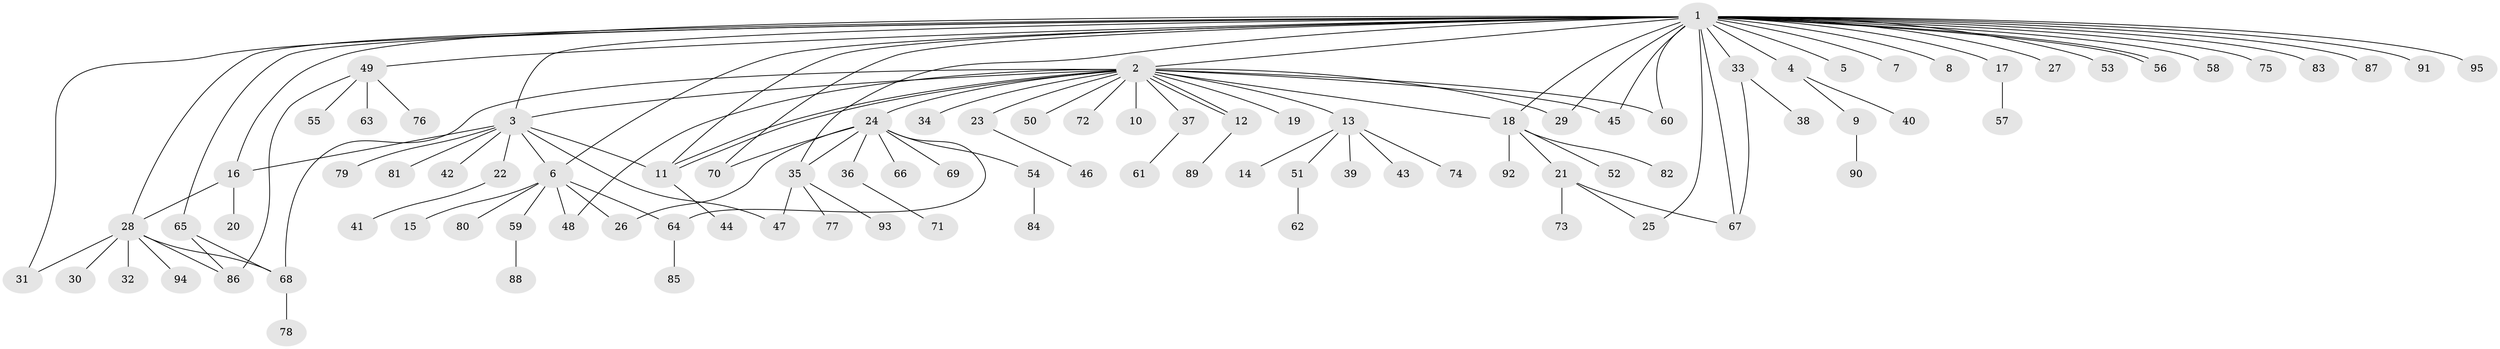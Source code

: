 // coarse degree distribution, {32: 0.013513513513513514, 17: 0.013513513513513514, 10: 0.013513513513513514, 3: 0.08108108108108109, 1: 0.6621621621621622, 7: 0.02702702702702703, 2: 0.13513513513513514, 5: 0.02702702702702703, 12: 0.013513513513513514, 4: 0.013513513513513514}
// Generated by graph-tools (version 1.1) at 2025/51/02/27/25 19:51:56]
// undirected, 95 vertices, 121 edges
graph export_dot {
graph [start="1"]
  node [color=gray90,style=filled];
  1;
  2;
  3;
  4;
  5;
  6;
  7;
  8;
  9;
  10;
  11;
  12;
  13;
  14;
  15;
  16;
  17;
  18;
  19;
  20;
  21;
  22;
  23;
  24;
  25;
  26;
  27;
  28;
  29;
  30;
  31;
  32;
  33;
  34;
  35;
  36;
  37;
  38;
  39;
  40;
  41;
  42;
  43;
  44;
  45;
  46;
  47;
  48;
  49;
  50;
  51;
  52;
  53;
  54;
  55;
  56;
  57;
  58;
  59;
  60;
  61;
  62;
  63;
  64;
  65;
  66;
  67;
  68;
  69;
  70;
  71;
  72;
  73;
  74;
  75;
  76;
  77;
  78;
  79;
  80;
  81;
  82;
  83;
  84;
  85;
  86;
  87;
  88;
  89;
  90;
  91;
  92;
  93;
  94;
  95;
  1 -- 2;
  1 -- 3;
  1 -- 4;
  1 -- 5;
  1 -- 6;
  1 -- 7;
  1 -- 8;
  1 -- 11;
  1 -- 16;
  1 -- 17;
  1 -- 18;
  1 -- 25;
  1 -- 27;
  1 -- 28;
  1 -- 29;
  1 -- 31;
  1 -- 33;
  1 -- 35;
  1 -- 45;
  1 -- 49;
  1 -- 53;
  1 -- 56;
  1 -- 56;
  1 -- 58;
  1 -- 60;
  1 -- 65;
  1 -- 67;
  1 -- 70;
  1 -- 75;
  1 -- 83;
  1 -- 87;
  1 -- 91;
  1 -- 95;
  2 -- 3;
  2 -- 10;
  2 -- 11;
  2 -- 11;
  2 -- 12;
  2 -- 12;
  2 -- 13;
  2 -- 18;
  2 -- 19;
  2 -- 23;
  2 -- 24;
  2 -- 29;
  2 -- 34;
  2 -- 37;
  2 -- 45;
  2 -- 48;
  2 -- 50;
  2 -- 60;
  2 -- 68;
  2 -- 72;
  3 -- 6;
  3 -- 11;
  3 -- 16;
  3 -- 22;
  3 -- 42;
  3 -- 47;
  3 -- 79;
  3 -- 81;
  4 -- 9;
  4 -- 40;
  6 -- 15;
  6 -- 26;
  6 -- 48;
  6 -- 59;
  6 -- 64;
  6 -- 80;
  9 -- 90;
  11 -- 44;
  12 -- 89;
  13 -- 14;
  13 -- 39;
  13 -- 43;
  13 -- 51;
  13 -- 74;
  16 -- 20;
  16 -- 28;
  17 -- 57;
  18 -- 21;
  18 -- 52;
  18 -- 82;
  18 -- 92;
  21 -- 25;
  21 -- 67;
  21 -- 73;
  22 -- 41;
  23 -- 46;
  24 -- 26;
  24 -- 35;
  24 -- 36;
  24 -- 54;
  24 -- 64;
  24 -- 66;
  24 -- 69;
  24 -- 70;
  28 -- 30;
  28 -- 31;
  28 -- 32;
  28 -- 68;
  28 -- 86;
  28 -- 94;
  33 -- 38;
  33 -- 67;
  35 -- 47;
  35 -- 77;
  35 -- 93;
  36 -- 71;
  37 -- 61;
  49 -- 55;
  49 -- 63;
  49 -- 76;
  49 -- 86;
  51 -- 62;
  54 -- 84;
  59 -- 88;
  64 -- 85;
  65 -- 68;
  65 -- 86;
  68 -- 78;
}
